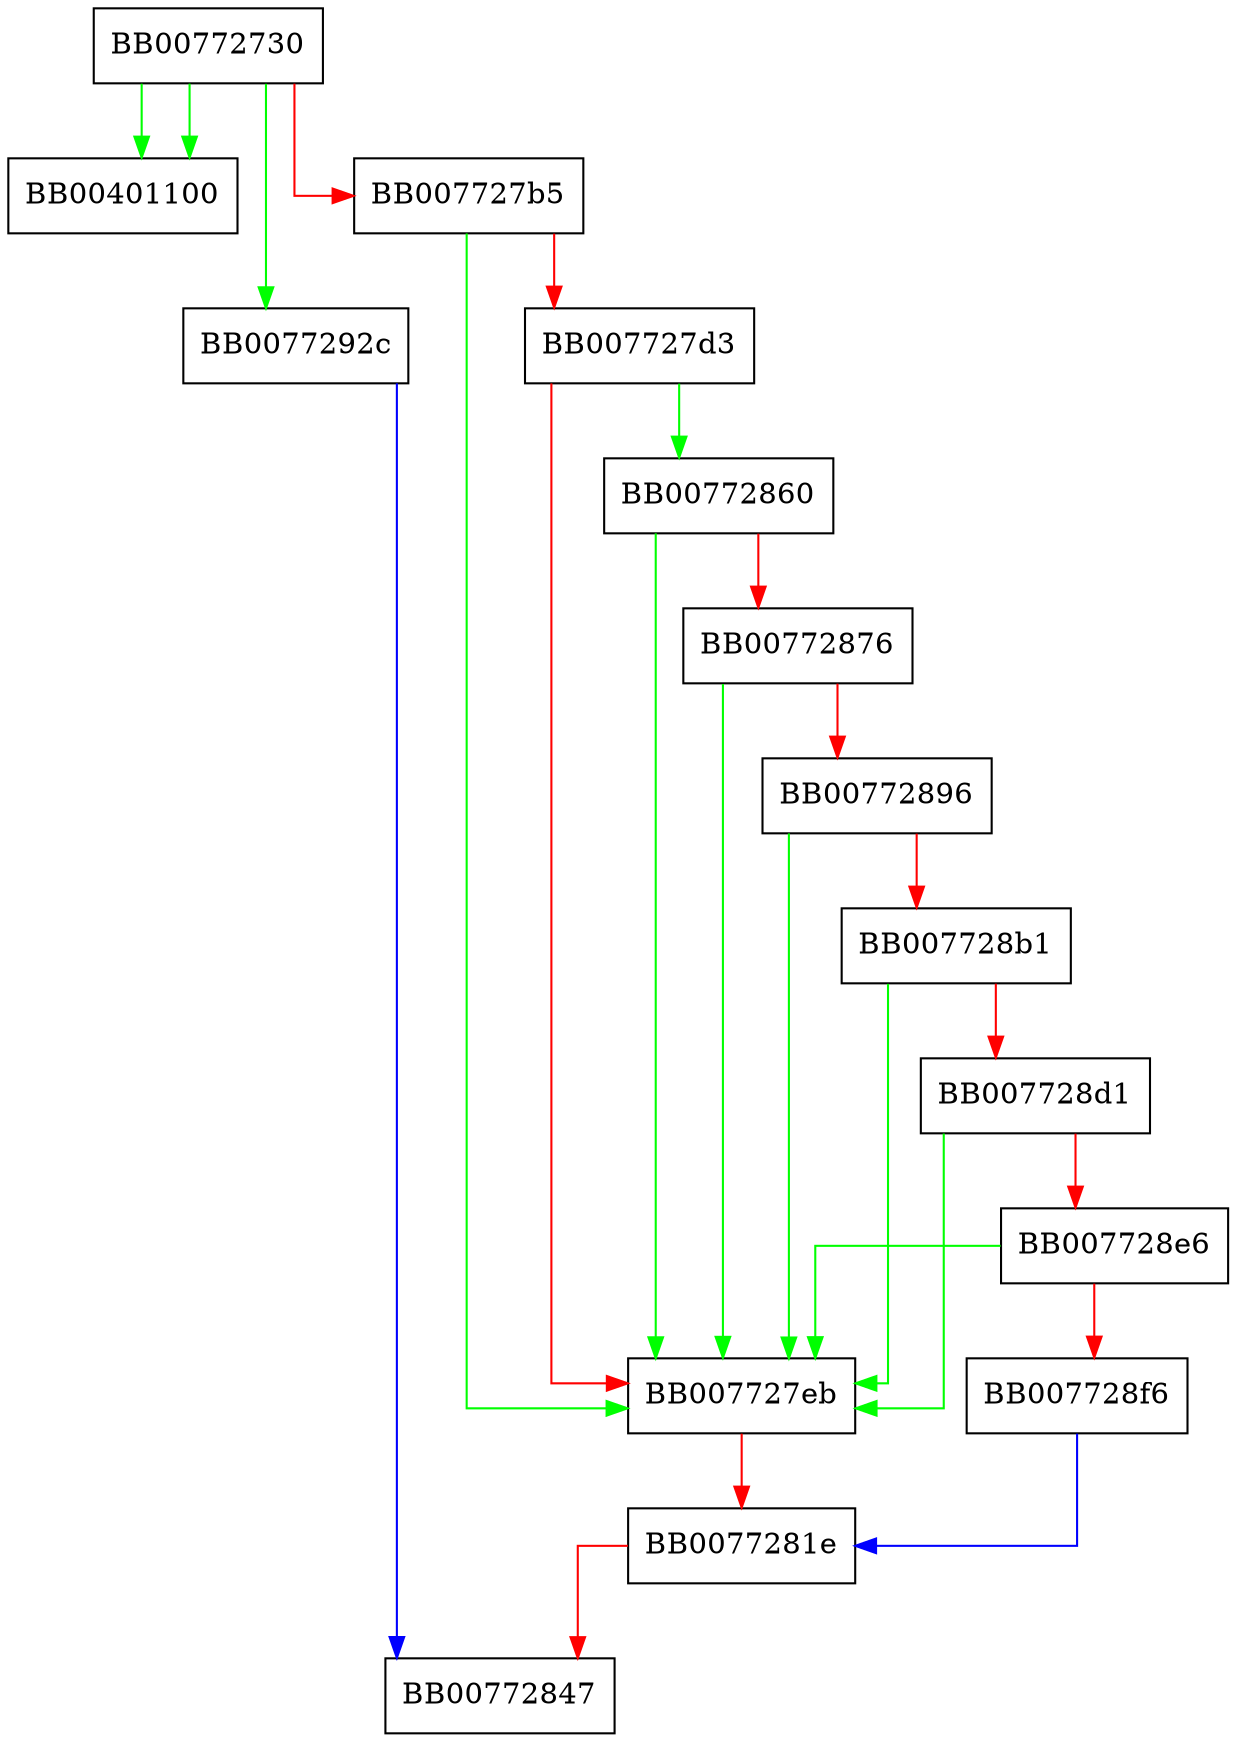 digraph ossl_hpke_labeled_extract {
  node [shape="box"];
  graph [splines=ortho];
  BB00772730 -> BB00401100 [color="green"];
  BB00772730 -> BB00401100 [color="green"];
  BB00772730 -> BB0077292c [color="green"];
  BB00772730 -> BB007727b5 [color="red"];
  BB007727b5 -> BB007727eb [color="green"];
  BB007727b5 -> BB007727d3 [color="red"];
  BB007727d3 -> BB00772860 [color="green"];
  BB007727d3 -> BB007727eb [color="red"];
  BB007727eb -> BB0077281e [color="red"];
  BB0077281e -> BB00772847 [color="red"];
  BB00772860 -> BB007727eb [color="green"];
  BB00772860 -> BB00772876 [color="red"];
  BB00772876 -> BB007727eb [color="green"];
  BB00772876 -> BB00772896 [color="red"];
  BB00772896 -> BB007727eb [color="green"];
  BB00772896 -> BB007728b1 [color="red"];
  BB007728b1 -> BB007727eb [color="green"];
  BB007728b1 -> BB007728d1 [color="red"];
  BB007728d1 -> BB007727eb [color="green"];
  BB007728d1 -> BB007728e6 [color="red"];
  BB007728e6 -> BB007727eb [color="green"];
  BB007728e6 -> BB007728f6 [color="red"];
  BB007728f6 -> BB0077281e [color="blue"];
  BB0077292c -> BB00772847 [color="blue"];
}